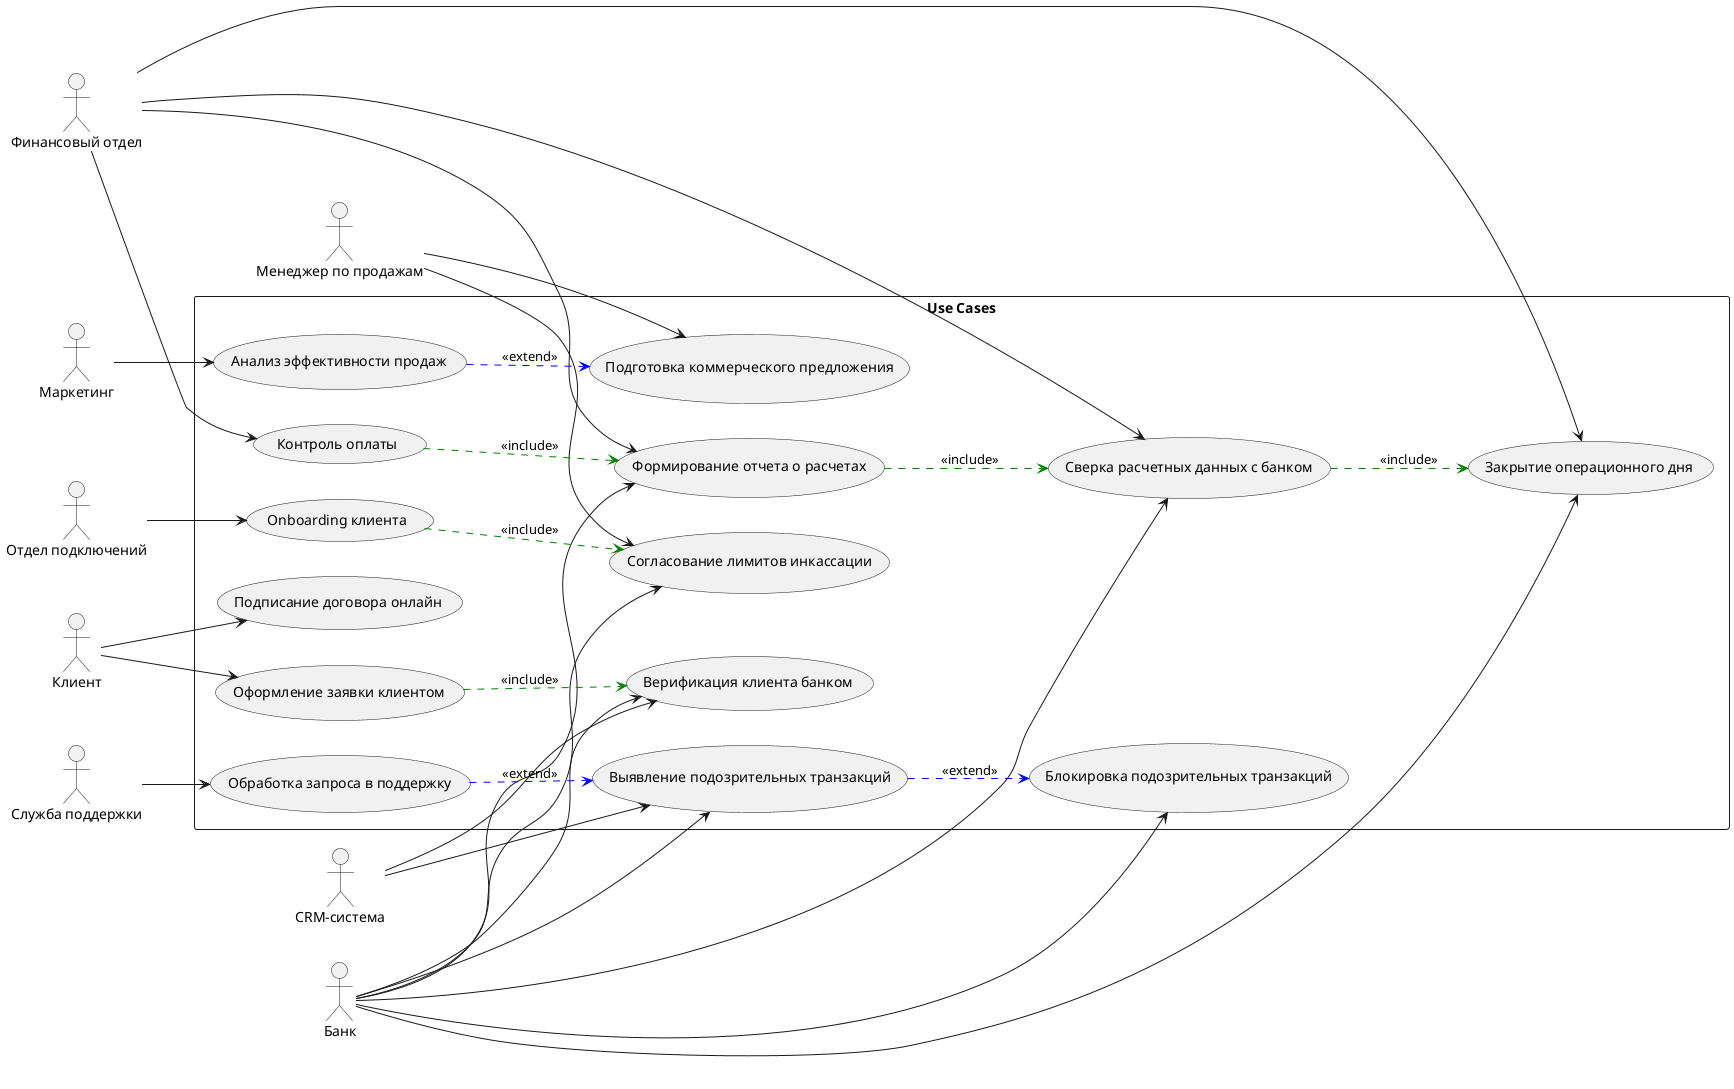 @startuml
skinparam packageStyle rectangle
left to right direction

actor "Клиент" as Client
actor "Менеджер по продажам" as SalesManager
actor "Отдел подключений" as Onboarding
actor "Служба поддержки" as Support
actor "Финансовый отдел" as Finance
actor "CRM-система" as CRM
actor "Маркетинг" as Marketing
actor "Банк" as Bank

package "Use Cases" {
    usecase "Оформление заявки клиентом" as UC1
    usecase "Подготовка коммерческого предложения" as UC2
    usecase "Подписание договора онлайн" as UC3
    usecase "Onboarding клиента" as UC4
    usecase "Обработка запроса в поддержку" as UC5
    usecase "Контроль оплаты" as UC6
    usecase "Анализ эффективности продаж" as UC7
    usecase "Верификация клиента банком" as UC8
    usecase "Согласование лимитов инкассации" as UC9
    usecase "Выявление подозрительных транзакций" as UC10a
    usecase "Блокировка подозрительных транзакций" as UC10b
    usecase "Формирование отчета о расчетах" as UC11a
    usecase "Сверка расчетных данных с банком" as UC11b
    usecase "Закрытие операционного дня" as UC11c
}

' Основные связи
Client --> UC1
SalesManager --> UC2
Client --> UC3
Onboarding --> UC4
Support --> UC5
Finance --> UC6
Marketing --> UC7
CRM --> UC8
Bank --> UC8
SalesManager --> UC9
Bank --> UC9
Bank --> UC10a
CRM --> UC10a
Bank --> UC10b
Bank --> UC11a
Finance --> UC11a
Bank --> UC11b
Finance --> UC11b
Bank --> UC11c
Finance --> UC11c

' Include связи (зелёные)
UC1 .[#green].> UC8 : <<include>>
UC4 .[#green].> UC9 : <<include>>
UC6 .[#green].> UC11a : <<include>>
UC11a .[#green].> UC11b : <<include>>
UC11b .[#green].> UC11c : <<include>>

' Extend связи (синие)
UC5 .[#blue].> UC10a : <<extend>>
UC10a .[#blue].> UC10b : <<extend>>
UC7 .[#blue].> UC2 : <<extend>>

@enduml
